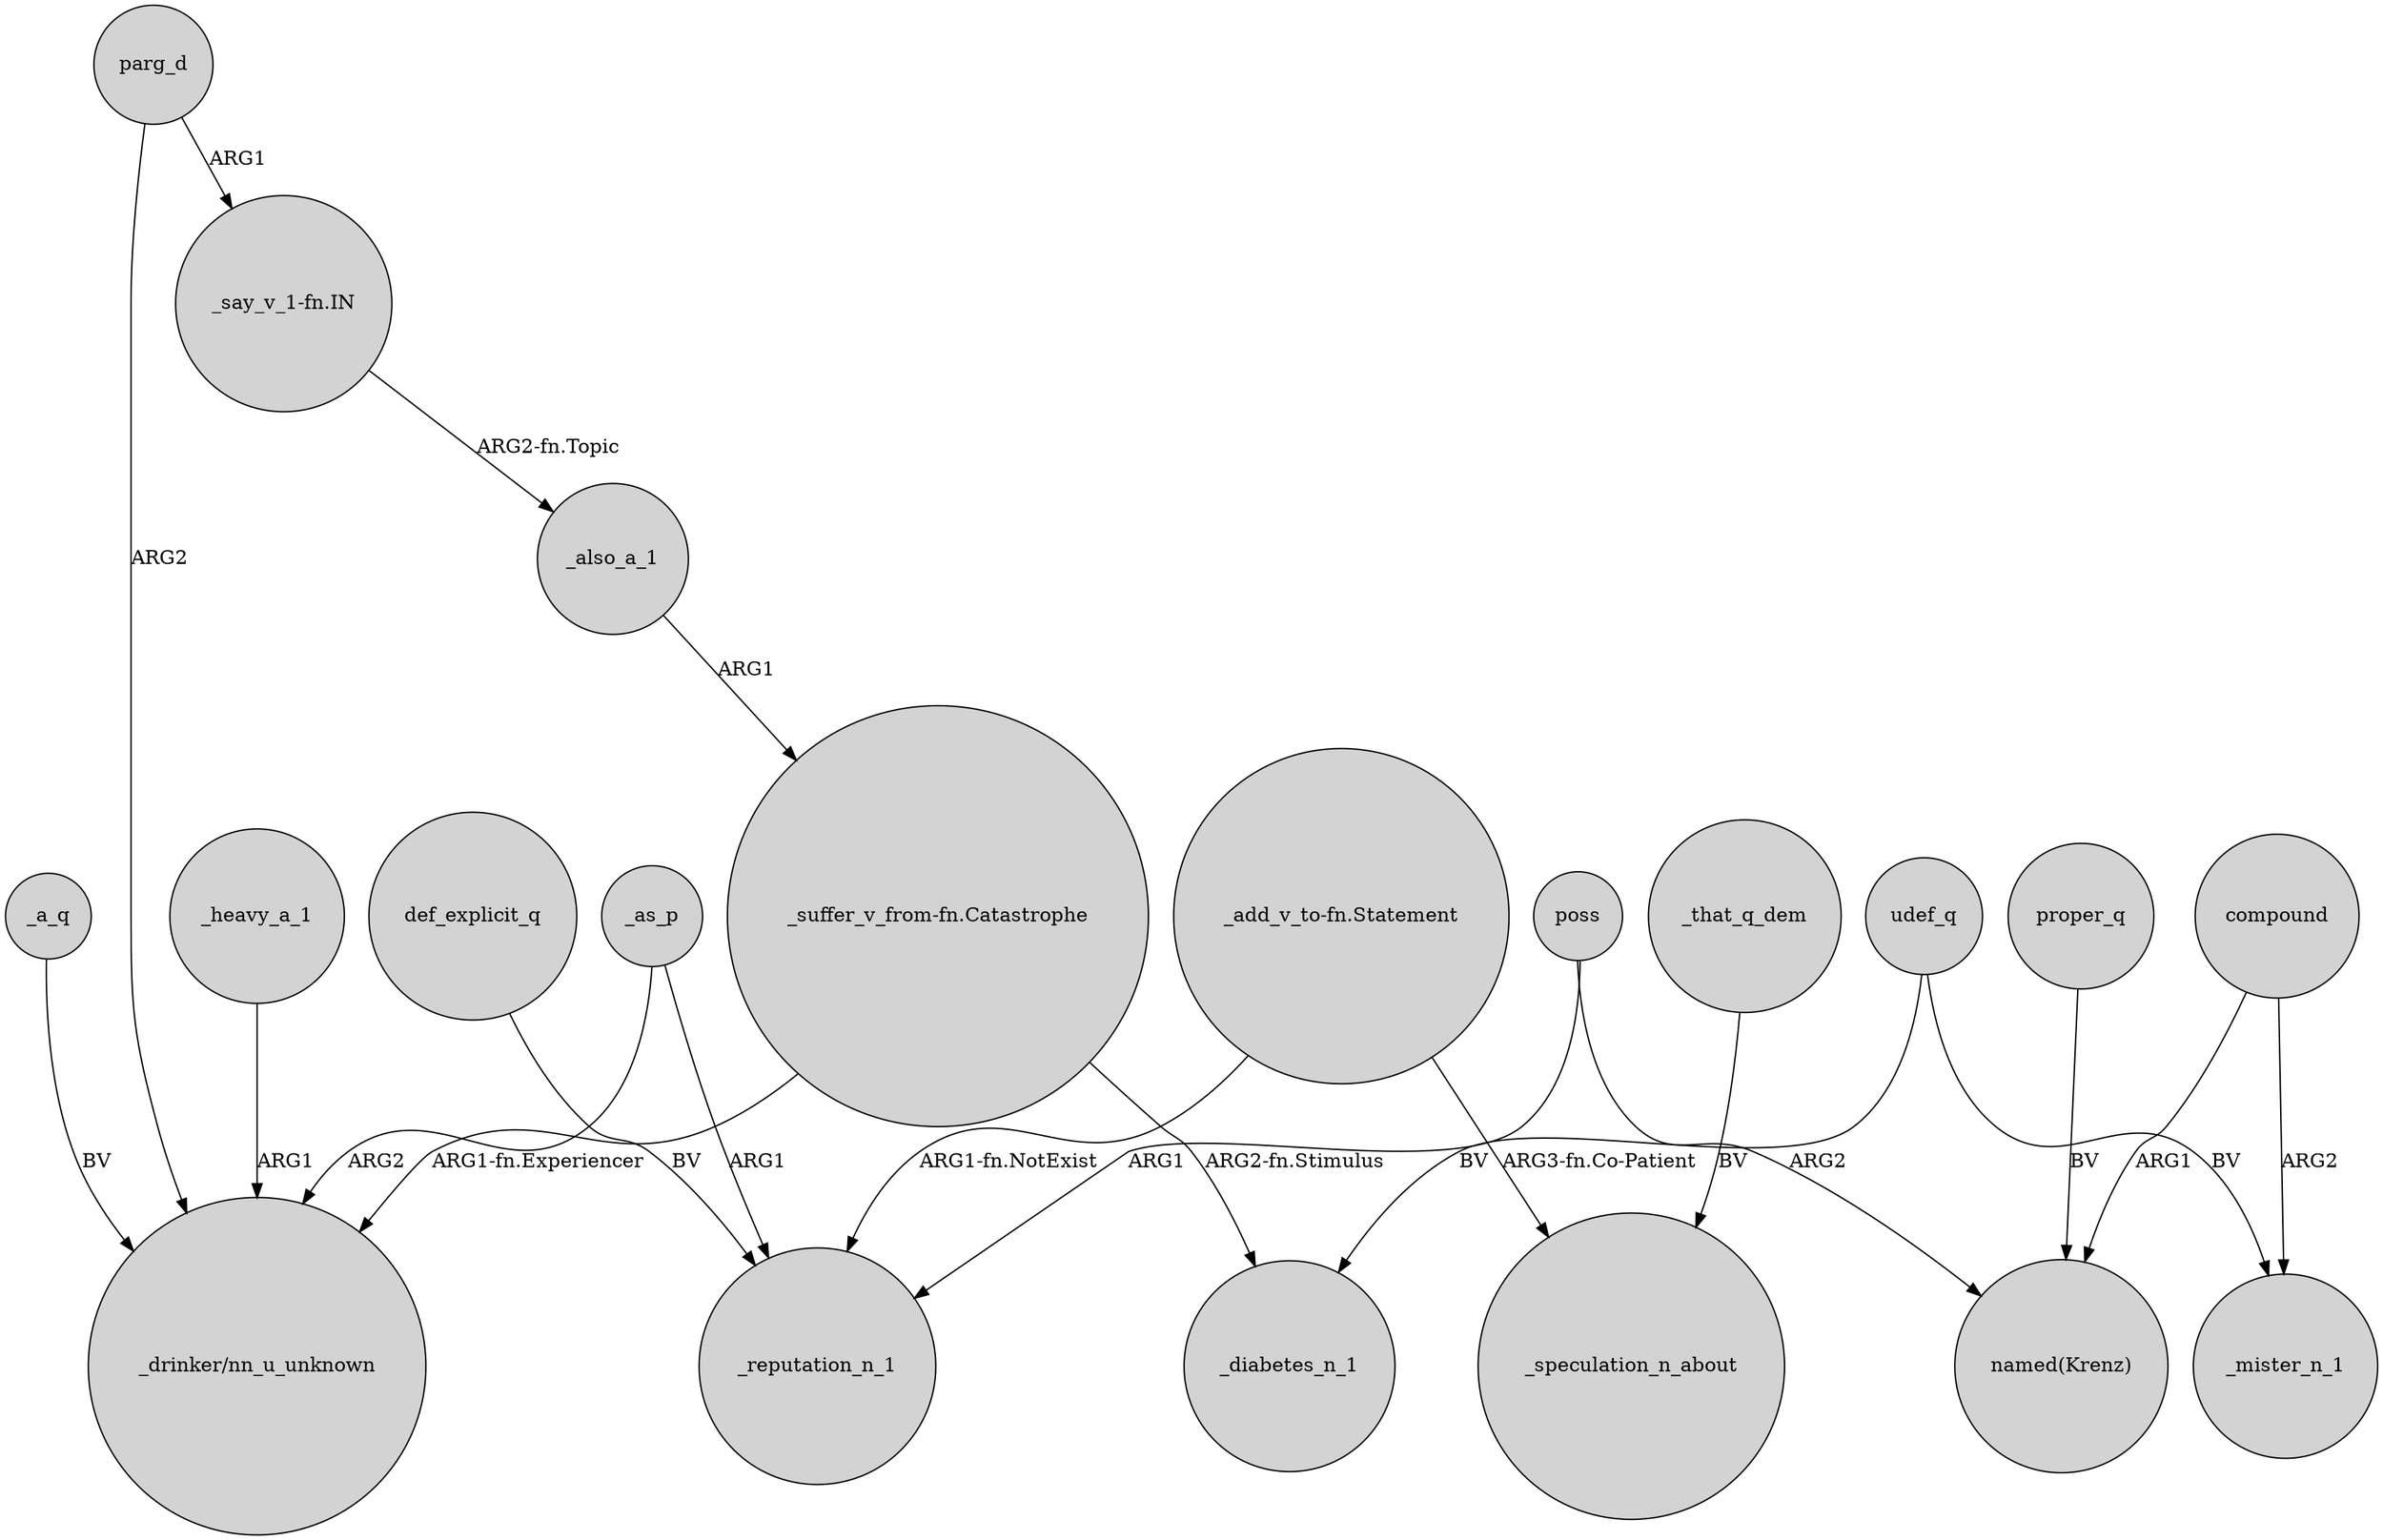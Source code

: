 digraph {
	node [shape=circle style=filled]
	_a_q -> "_drinker/nn_u_unknown" [label=BV]
	def_explicit_q -> _reputation_n_1 [label=BV]
	compound -> _mister_n_1 [label=ARG2]
	proper_q -> "named(Krenz)" [label=BV]
	udef_q -> _mister_n_1 [label=BV]
	"_say_v_1-fn.IN" -> _also_a_1 [label="ARG2-fn.Topic"]
	poss -> _reputation_n_1 [label=ARG1]
	_as_p -> "_drinker/nn_u_unknown" [label=ARG2]
	"_suffer_v_from-fn.Catastrophe" -> "_drinker/nn_u_unknown" [label="ARG1-fn.Experiencer"]
	parg_d -> "_say_v_1-fn.IN" [label=ARG1]
	poss -> "named(Krenz)" [label=ARG2]
	"_add_v_to-fn.Statement" -> _reputation_n_1 [label="ARG1-fn.NotExist"]
	_as_p -> _reputation_n_1 [label=ARG1]
	"_suffer_v_from-fn.Catastrophe" -> _diabetes_n_1 [label="ARG2-fn.Stimulus"]
	_that_q_dem -> _speculation_n_about [label=BV]
	parg_d -> "_drinker/nn_u_unknown" [label=ARG2]
	compound -> "named(Krenz)" [label=ARG1]
	"_add_v_to-fn.Statement" -> _speculation_n_about [label="ARG3-fn.Co-Patient"]
	_also_a_1 -> "_suffer_v_from-fn.Catastrophe" [label=ARG1]
	_heavy_a_1 -> "_drinker/nn_u_unknown" [label=ARG1]
	udef_q -> _diabetes_n_1 [label=BV]
}
